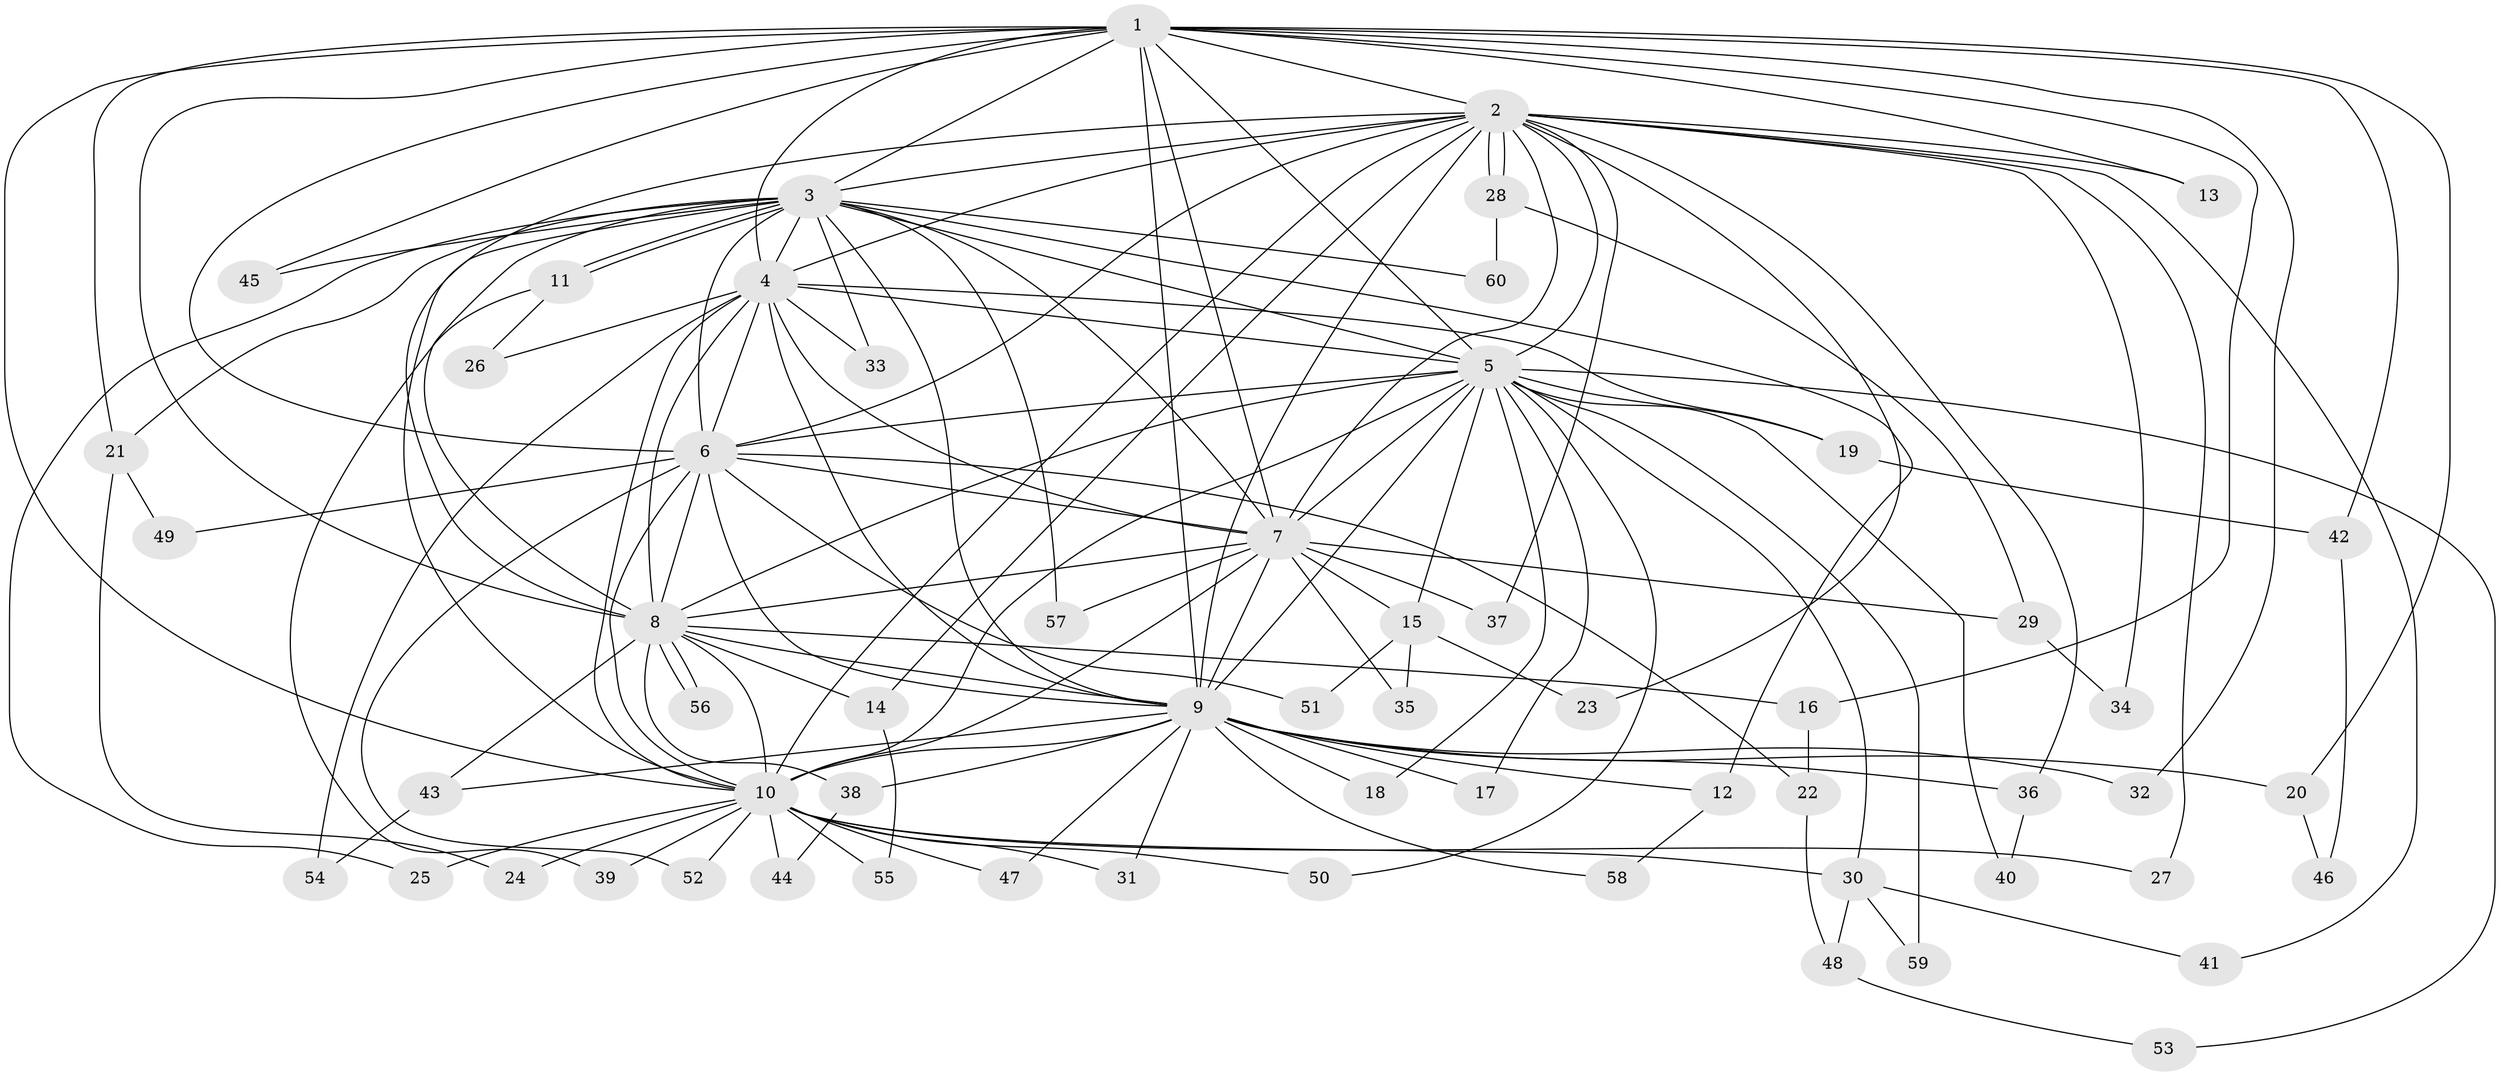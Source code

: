 // Generated by graph-tools (version 1.1) at 2025/35/03/09/25 02:35:08]
// undirected, 60 vertices, 145 edges
graph export_dot {
graph [start="1"]
  node [color=gray90,style=filled];
  1;
  2;
  3;
  4;
  5;
  6;
  7;
  8;
  9;
  10;
  11;
  12;
  13;
  14;
  15;
  16;
  17;
  18;
  19;
  20;
  21;
  22;
  23;
  24;
  25;
  26;
  27;
  28;
  29;
  30;
  31;
  32;
  33;
  34;
  35;
  36;
  37;
  38;
  39;
  40;
  41;
  42;
  43;
  44;
  45;
  46;
  47;
  48;
  49;
  50;
  51;
  52;
  53;
  54;
  55;
  56;
  57;
  58;
  59;
  60;
  1 -- 2;
  1 -- 3;
  1 -- 4;
  1 -- 5;
  1 -- 6;
  1 -- 7;
  1 -- 8;
  1 -- 9;
  1 -- 10;
  1 -- 13;
  1 -- 16;
  1 -- 20;
  1 -- 21;
  1 -- 32;
  1 -- 42;
  1 -- 45;
  2 -- 3;
  2 -- 4;
  2 -- 5;
  2 -- 6;
  2 -- 7;
  2 -- 8;
  2 -- 9;
  2 -- 10;
  2 -- 13;
  2 -- 14;
  2 -- 23;
  2 -- 27;
  2 -- 28;
  2 -- 28;
  2 -- 34;
  2 -- 36;
  2 -- 37;
  2 -- 41;
  3 -- 4;
  3 -- 5;
  3 -- 6;
  3 -- 7;
  3 -- 8;
  3 -- 9;
  3 -- 10;
  3 -- 11;
  3 -- 11;
  3 -- 12;
  3 -- 21;
  3 -- 25;
  3 -- 33;
  3 -- 45;
  3 -- 57;
  3 -- 60;
  4 -- 5;
  4 -- 6;
  4 -- 7;
  4 -- 8;
  4 -- 9;
  4 -- 10;
  4 -- 19;
  4 -- 26;
  4 -- 33;
  4 -- 54;
  5 -- 6;
  5 -- 7;
  5 -- 8;
  5 -- 9;
  5 -- 10;
  5 -- 15;
  5 -- 17;
  5 -- 18;
  5 -- 19;
  5 -- 30;
  5 -- 40;
  5 -- 50;
  5 -- 53;
  5 -- 59;
  6 -- 7;
  6 -- 8;
  6 -- 9;
  6 -- 10;
  6 -- 22;
  6 -- 49;
  6 -- 51;
  6 -- 52;
  7 -- 8;
  7 -- 9;
  7 -- 10;
  7 -- 15;
  7 -- 29;
  7 -- 35;
  7 -- 37;
  7 -- 57;
  8 -- 9;
  8 -- 10;
  8 -- 14;
  8 -- 16;
  8 -- 38;
  8 -- 43;
  8 -- 56;
  8 -- 56;
  9 -- 10;
  9 -- 12;
  9 -- 17;
  9 -- 18;
  9 -- 20;
  9 -- 31;
  9 -- 32;
  9 -- 36;
  9 -- 38;
  9 -- 43;
  9 -- 47;
  9 -- 58;
  10 -- 24;
  10 -- 25;
  10 -- 27;
  10 -- 30;
  10 -- 31;
  10 -- 39;
  10 -- 44;
  10 -- 47;
  10 -- 50;
  10 -- 52;
  10 -- 55;
  11 -- 26;
  11 -- 39;
  12 -- 58;
  14 -- 55;
  15 -- 23;
  15 -- 35;
  15 -- 51;
  16 -- 22;
  19 -- 42;
  20 -- 46;
  21 -- 24;
  21 -- 49;
  22 -- 48;
  28 -- 29;
  28 -- 60;
  29 -- 34;
  30 -- 41;
  30 -- 48;
  30 -- 59;
  36 -- 40;
  38 -- 44;
  42 -- 46;
  43 -- 54;
  48 -- 53;
}
